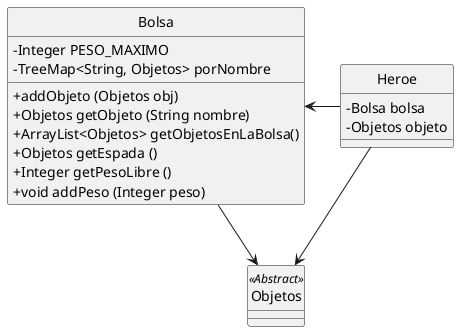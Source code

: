 @startuml Bolsa

skinparam ClassAttributeIconSize 0
hide circle

class Heroe {
    - Bolsa bolsa
    - Objetos objeto
}

class Bolsa {
    - Integer PESO_MAXIMO
    - TreeMap<String, Objetos> porNombre
    + addObjeto (Objetos obj)
    + Objetos getObjeto (String nombre)
    + ArrayList<Objetos> getObjetosEnLaBolsa()
    + Objetos getEspada ()
    + Integer getPesoLibre ()
    + void addPeso (Integer peso)
}

class Objetos <<Abstract>>{
}
Bolsa <- Heroe
Heroe --> Objetos
Bolsa --> Objetos


@enduml
